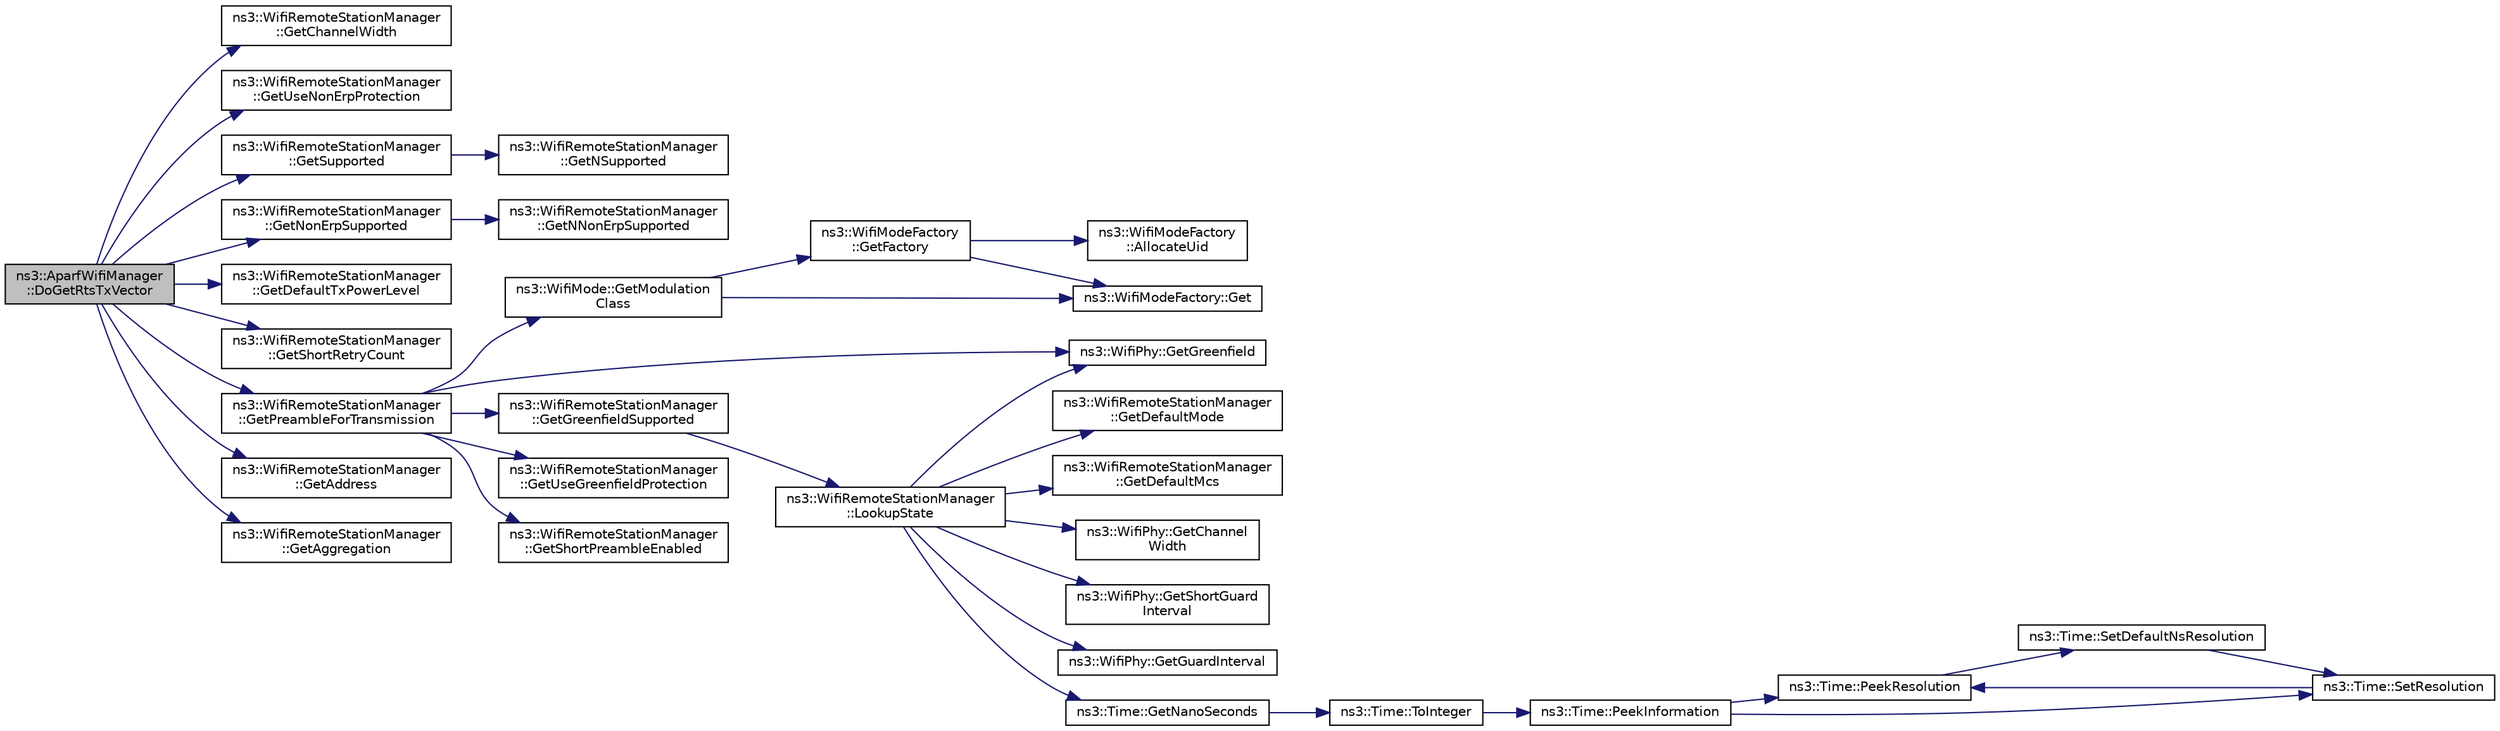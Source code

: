 digraph "ns3::AparfWifiManager::DoGetRtsTxVector"
{
  edge [fontname="Helvetica",fontsize="10",labelfontname="Helvetica",labelfontsize="10"];
  node [fontname="Helvetica",fontsize="10",shape=record];
  rankdir="LR";
  Node1 [label="ns3::AparfWifiManager\l::DoGetRtsTxVector",height=0.2,width=0.4,color="black", fillcolor="grey75", style="filled", fontcolor="black"];
  Node1 -> Node2 [color="midnightblue",fontsize="10",style="solid"];
  Node2 [label="ns3::WifiRemoteStationManager\l::GetChannelWidth",height=0.2,width=0.4,color="black", fillcolor="white", style="filled",URL="$d6/d65/classns3_1_1WifiRemoteStationManager.html#a918213c5b9fa629c4986f6d90521bbd4"];
  Node1 -> Node3 [color="midnightblue",fontsize="10",style="solid"];
  Node3 [label="ns3::WifiRemoteStationManager\l::GetUseNonErpProtection",height=0.2,width=0.4,color="black", fillcolor="white", style="filled",URL="$d6/d65/classns3_1_1WifiRemoteStationManager.html#a2d3d93f08995e554960a177a52f90f2f"];
  Node1 -> Node4 [color="midnightblue",fontsize="10",style="solid"];
  Node4 [label="ns3::WifiRemoteStationManager\l::GetSupported",height=0.2,width=0.4,color="black", fillcolor="white", style="filled",URL="$d6/d65/classns3_1_1WifiRemoteStationManager.html#a995c8bae0d84b168fd3e8bc9ecaacdd4"];
  Node4 -> Node5 [color="midnightblue",fontsize="10",style="solid"];
  Node5 [label="ns3::WifiRemoteStationManager\l::GetNSupported",height=0.2,width=0.4,color="black", fillcolor="white", style="filled",URL="$d6/d65/classns3_1_1WifiRemoteStationManager.html#a7316bf091ebad5b8cd1a8b5ee47554d8"];
  Node1 -> Node6 [color="midnightblue",fontsize="10",style="solid"];
  Node6 [label="ns3::WifiRemoteStationManager\l::GetNonErpSupported",height=0.2,width=0.4,color="black", fillcolor="white", style="filled",URL="$d6/d65/classns3_1_1WifiRemoteStationManager.html#a3df8f1931f1fce653e5990a2821b44c6"];
  Node6 -> Node7 [color="midnightblue",fontsize="10",style="solid"];
  Node7 [label="ns3::WifiRemoteStationManager\l::GetNNonErpSupported",height=0.2,width=0.4,color="black", fillcolor="white", style="filled",URL="$d6/d65/classns3_1_1WifiRemoteStationManager.html#a4428b71c94d77a388adbd319fe863809"];
  Node1 -> Node8 [color="midnightblue",fontsize="10",style="solid"];
  Node8 [label="ns3::WifiRemoteStationManager\l::GetDefaultTxPowerLevel",height=0.2,width=0.4,color="black", fillcolor="white", style="filled",URL="$d6/d65/classns3_1_1WifiRemoteStationManager.html#acff2fc859ee6b4c66ea7a83dd075b5d6"];
  Node1 -> Node9 [color="midnightblue",fontsize="10",style="solid"];
  Node9 [label="ns3::WifiRemoteStationManager\l::GetShortRetryCount",height=0.2,width=0.4,color="black", fillcolor="white", style="filled",URL="$d6/d65/classns3_1_1WifiRemoteStationManager.html#ad61157a9a56cf668f3255730f6a416b2"];
  Node1 -> Node10 [color="midnightblue",fontsize="10",style="solid"];
  Node10 [label="ns3::WifiRemoteStationManager\l::GetPreambleForTransmission",height=0.2,width=0.4,color="black", fillcolor="white", style="filled",URL="$d6/d65/classns3_1_1WifiRemoteStationManager.html#a0f44967cbd7488baada4802ebc642110"];
  Node10 -> Node11 [color="midnightblue",fontsize="10",style="solid"];
  Node11 [label="ns3::WifiMode::GetModulation\lClass",height=0.2,width=0.4,color="black", fillcolor="white", style="filled",URL="$d5/d56/classns3_1_1WifiMode.html#a7941cd2a0bc8d2ba68ba6a12c7e2c42a"];
  Node11 -> Node12 [color="midnightblue",fontsize="10",style="solid"];
  Node12 [label="ns3::WifiModeFactory\l::GetFactory",height=0.2,width=0.4,color="black", fillcolor="white", style="filled",URL="$d2/dcd/classns3_1_1WifiModeFactory.html#a9c6f695d733355dee8d74bd1709868fc"];
  Node12 -> Node13 [color="midnightblue",fontsize="10",style="solid"];
  Node13 [label="ns3::WifiModeFactory\l::AllocateUid",height=0.2,width=0.4,color="black", fillcolor="white", style="filled",URL="$d2/dcd/classns3_1_1WifiModeFactory.html#a89a9c38617bd3f7be4a8919ce9675996"];
  Node12 -> Node14 [color="midnightblue",fontsize="10",style="solid"];
  Node14 [label="ns3::WifiModeFactory::Get",height=0.2,width=0.4,color="black", fillcolor="white", style="filled",URL="$d2/dcd/classns3_1_1WifiModeFactory.html#a3086868810ff4347e31c63027726f544"];
  Node11 -> Node14 [color="midnightblue",fontsize="10",style="solid"];
  Node10 -> Node15 [color="midnightblue",fontsize="10",style="solid"];
  Node15 [label="ns3::WifiPhy::GetGreenfield",height=0.2,width=0.4,color="black", fillcolor="white", style="filled",URL="$d6/d5a/classns3_1_1WifiPhy.html#ad7d61a882a8bd1ece3bcb76eeb600d28"];
  Node10 -> Node16 [color="midnightblue",fontsize="10",style="solid"];
  Node16 [label="ns3::WifiRemoteStationManager\l::GetGreenfieldSupported",height=0.2,width=0.4,color="black", fillcolor="white", style="filled",URL="$d6/d65/classns3_1_1WifiRemoteStationManager.html#ad7e8b1cf473b5ce4a593d6dff8e038d1"];
  Node16 -> Node17 [color="midnightblue",fontsize="10",style="solid"];
  Node17 [label="ns3::WifiRemoteStationManager\l::LookupState",height=0.2,width=0.4,color="black", fillcolor="white", style="filled",URL="$d6/d65/classns3_1_1WifiRemoteStationManager.html#aa92633f587338f32789e9210c82c6815"];
  Node17 -> Node18 [color="midnightblue",fontsize="10",style="solid"];
  Node18 [label="ns3::WifiRemoteStationManager\l::GetDefaultMode",height=0.2,width=0.4,color="black", fillcolor="white", style="filled",URL="$d6/d65/classns3_1_1WifiRemoteStationManager.html#a54cc63cdbc8067b7f737be74a9e0081c"];
  Node17 -> Node19 [color="midnightblue",fontsize="10",style="solid"];
  Node19 [label="ns3::WifiRemoteStationManager\l::GetDefaultMcs",height=0.2,width=0.4,color="black", fillcolor="white", style="filled",URL="$d6/d65/classns3_1_1WifiRemoteStationManager.html#ac088d1a4943d51a3fa0a9fbf42fdf961"];
  Node17 -> Node20 [color="midnightblue",fontsize="10",style="solid"];
  Node20 [label="ns3::WifiPhy::GetChannel\lWidth",height=0.2,width=0.4,color="black", fillcolor="white", style="filled",URL="$d6/d5a/classns3_1_1WifiPhy.html#a4a5d5009b3b3308f2baeed42a2007189"];
  Node17 -> Node21 [color="midnightblue",fontsize="10",style="solid"];
  Node21 [label="ns3::WifiPhy::GetShortGuard\lInterval",height=0.2,width=0.4,color="black", fillcolor="white", style="filled",URL="$d6/d5a/classns3_1_1WifiPhy.html#ae907e448ace9df4d647c8f97bbec23fc"];
  Node17 -> Node22 [color="midnightblue",fontsize="10",style="solid"];
  Node22 [label="ns3::WifiPhy::GetGuardInterval",height=0.2,width=0.4,color="black", fillcolor="white", style="filled",URL="$d6/d5a/classns3_1_1WifiPhy.html#adb22fbf368dfbf0864f08319d8fcb86e"];
  Node17 -> Node23 [color="midnightblue",fontsize="10",style="solid"];
  Node23 [label="ns3::Time::GetNanoSeconds",height=0.2,width=0.4,color="black", fillcolor="white", style="filled",URL="$dc/d04/classns3_1_1Time.html#a2fdb7bf0e1f5cd93b6149cb37bbb7f08"];
  Node23 -> Node24 [color="midnightblue",fontsize="10",style="solid"];
  Node24 [label="ns3::Time::ToInteger",height=0.2,width=0.4,color="black", fillcolor="white", style="filled",URL="$dc/d04/classns3_1_1Time.html#a0c9c8fb9ec7222c7799c1081f14f6031"];
  Node24 -> Node25 [color="midnightblue",fontsize="10",style="solid"];
  Node25 [label="ns3::Time::PeekInformation",height=0.2,width=0.4,color="black", fillcolor="white", style="filled",URL="$dc/d04/classns3_1_1Time.html#a0b023c55c20582aa7c1781aacf128034"];
  Node25 -> Node26 [color="midnightblue",fontsize="10",style="solid"];
  Node26 [label="ns3::Time::PeekResolution",height=0.2,width=0.4,color="black", fillcolor="white", style="filled",URL="$dc/d04/classns3_1_1Time.html#a963e53522278fcbdf1ab9f7adbd0f5d6"];
  Node26 -> Node27 [color="midnightblue",fontsize="10",style="solid"];
  Node27 [label="ns3::Time::SetDefaultNsResolution",height=0.2,width=0.4,color="black", fillcolor="white", style="filled",URL="$dc/d04/classns3_1_1Time.html#a6a872e62f71dfa817fef2c549473d980"];
  Node27 -> Node28 [color="midnightblue",fontsize="10",style="solid"];
  Node28 [label="ns3::Time::SetResolution",height=0.2,width=0.4,color="black", fillcolor="white", style="filled",URL="$dc/d04/classns3_1_1Time.html#ac89165ba7715b66017a49c718f4aef09"];
  Node28 -> Node26 [color="midnightblue",fontsize="10",style="solid"];
  Node25 -> Node28 [color="midnightblue",fontsize="10",style="solid"];
  Node17 -> Node15 [color="midnightblue",fontsize="10",style="solid"];
  Node10 -> Node29 [color="midnightblue",fontsize="10",style="solid"];
  Node29 [label="ns3::WifiRemoteStationManager\l::GetUseGreenfieldProtection",height=0.2,width=0.4,color="black", fillcolor="white", style="filled",URL="$d6/d65/classns3_1_1WifiRemoteStationManager.html#a806dfd5b53fdabf3497cf3946236da34"];
  Node10 -> Node30 [color="midnightblue",fontsize="10",style="solid"];
  Node30 [label="ns3::WifiRemoteStationManager\l::GetShortPreambleEnabled",height=0.2,width=0.4,color="black", fillcolor="white", style="filled",URL="$d6/d65/classns3_1_1WifiRemoteStationManager.html#a3c14f412938ed4120572c5e0c5511d0f"];
  Node1 -> Node31 [color="midnightblue",fontsize="10",style="solid"];
  Node31 [label="ns3::WifiRemoteStationManager\l::GetAddress",height=0.2,width=0.4,color="black", fillcolor="white", style="filled",URL="$d6/d65/classns3_1_1WifiRemoteStationManager.html#ac9ccc8c514bd8d2af05c290e63461a2a"];
  Node1 -> Node32 [color="midnightblue",fontsize="10",style="solid"];
  Node32 [label="ns3::WifiRemoteStationManager\l::GetAggregation",height=0.2,width=0.4,color="black", fillcolor="white", style="filled",URL="$d6/d65/classns3_1_1WifiRemoteStationManager.html#a5421c8d510cb16eebeac9f2ea9dd73c3"];
}
